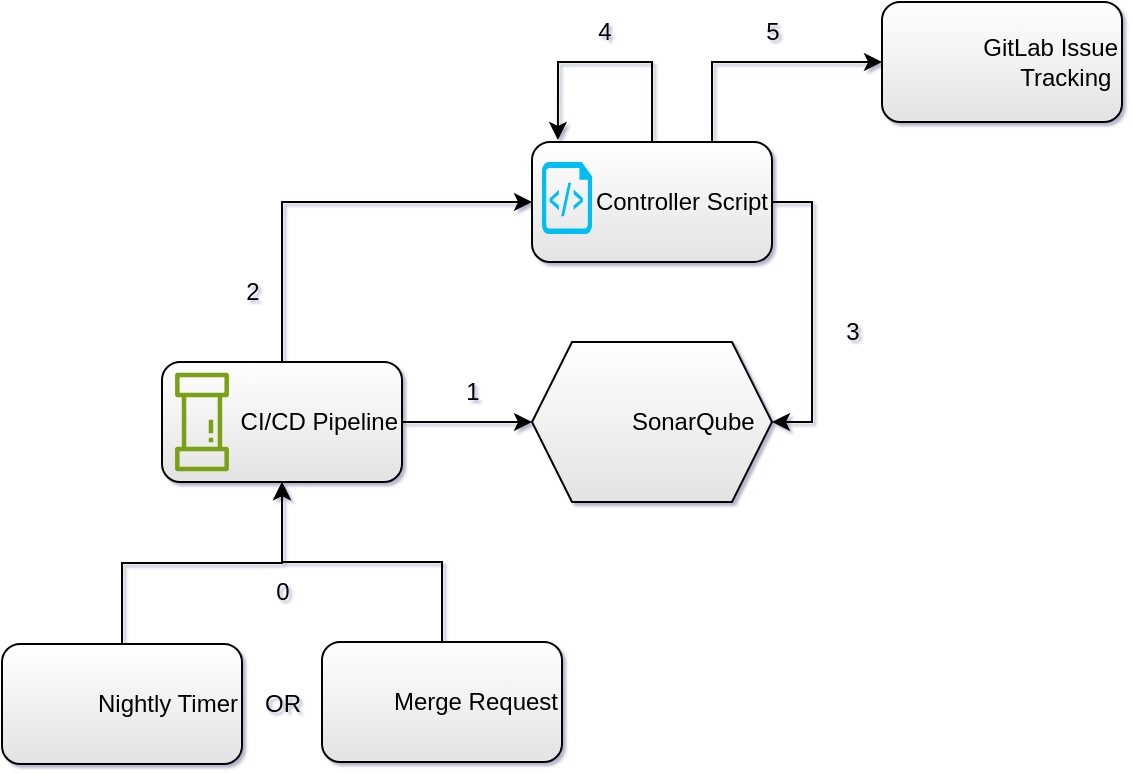 <mxfile version="22.1.5" type="github">
  <diagram name="Page-1" id="WVjAArECR-r44n3g0cuV">
    <mxGraphModel dx="1194" dy="750" grid="1" gridSize="10" guides="1" tooltips="1" connect="1" arrows="1" fold="1" page="1" pageScale="1" pageWidth="850" pageHeight="1100" math="0" shadow="1">
      <root>
        <mxCell id="0" />
        <mxCell id="1" parent="0" />
        <mxCell id="Kcn1vtvd_Udo2UhyRpVJ-1" value="SonarQube&amp;nbsp;&amp;nbsp;" style="shape=hexagon;perimeter=hexagonPerimeter2;whiteSpace=wrap;html=1;fixedSize=1;gradientColor=#E3E3E3;align=right;" parent="1" vertex="1">
          <mxGeometry x="445" y="300" width="120" height="80" as="geometry" />
        </mxCell>
        <mxCell id="UeGdMqbO0Vq9nC3Iv76V-10" style="edgeStyle=orthogonalEdgeStyle;rounded=0;orthogonalLoop=1;jettySize=auto;html=1;entryX=1;entryY=0.5;entryDx=0;entryDy=0;exitX=1;exitY=0.5;exitDx=0;exitDy=0;" edge="1" parent="1" source="Kcn1vtvd_Udo2UhyRpVJ-7" target="Kcn1vtvd_Udo2UhyRpVJ-1">
          <mxGeometry relative="1" as="geometry" />
        </mxCell>
        <mxCell id="UeGdMqbO0Vq9nC3Iv76V-20" style="edgeStyle=orthogonalEdgeStyle;rounded=0;orthogonalLoop=1;jettySize=auto;html=1;entryX=0.108;entryY=-0.017;entryDx=0;entryDy=0;entryPerimeter=0;" edge="1" parent="1" source="Kcn1vtvd_Udo2UhyRpVJ-7" target="Kcn1vtvd_Udo2UhyRpVJ-7">
          <mxGeometry relative="1" as="geometry">
            <mxPoint x="460" y="190" as="targetPoint" />
            <Array as="points">
              <mxPoint x="505" y="160" />
              <mxPoint x="458" y="160" />
            </Array>
          </mxGeometry>
        </mxCell>
        <mxCell id="UeGdMqbO0Vq9nC3Iv76V-22" style="edgeStyle=orthogonalEdgeStyle;rounded=0;orthogonalLoop=1;jettySize=auto;html=1;exitX=0.75;exitY=0;exitDx=0;exitDy=0;entryX=0;entryY=0.5;entryDx=0;entryDy=0;" edge="1" parent="1" source="Kcn1vtvd_Udo2UhyRpVJ-7" target="Kcn1vtvd_Udo2UhyRpVJ-37">
          <mxGeometry relative="1" as="geometry" />
        </mxCell>
        <mxCell id="Kcn1vtvd_Udo2UhyRpVJ-7" value="Controller Script" style="rounded=1;whiteSpace=wrap;html=1;gradientColor=#E3E3E3;align=right;" parent="1" vertex="1">
          <mxGeometry x="445" y="200" width="120" height="60" as="geometry" />
        </mxCell>
        <mxCell id="UeGdMqbO0Vq9nC3Iv76V-7" style="edgeStyle=orthogonalEdgeStyle;rounded=0;orthogonalLoop=1;jettySize=auto;html=1;entryX=0;entryY=0.5;entryDx=0;entryDy=0;" edge="1" parent="1" source="Kcn1vtvd_Udo2UhyRpVJ-11" target="Kcn1vtvd_Udo2UhyRpVJ-1">
          <mxGeometry relative="1" as="geometry" />
        </mxCell>
        <mxCell id="UeGdMqbO0Vq9nC3Iv76V-9" style="edgeStyle=orthogonalEdgeStyle;rounded=0;orthogonalLoop=1;jettySize=auto;html=1;entryX=0;entryY=0.5;entryDx=0;entryDy=0;exitX=0.5;exitY=0;exitDx=0;exitDy=0;" edge="1" parent="1" source="Kcn1vtvd_Udo2UhyRpVJ-11" target="Kcn1vtvd_Udo2UhyRpVJ-7">
          <mxGeometry relative="1" as="geometry" />
        </mxCell>
        <mxCell id="Kcn1vtvd_Udo2UhyRpVJ-11" value="CI/CD Pipeline" style="rounded=1;whiteSpace=wrap;html=1;gradientColor=#E3E3E3;align=right;" parent="1" vertex="1">
          <mxGeometry x="260" y="310" width="120" height="60" as="geometry" />
        </mxCell>
        <mxCell id="Kcn1vtvd_Udo2UhyRpVJ-37" value="GitLab Issue Tracking&amp;nbsp;" style="rounded=1;whiteSpace=wrap;html=1;gradientColor=#E3E3E3;align=right;" parent="1" vertex="1">
          <mxGeometry x="620" y="130" width="120" height="60" as="geometry" />
        </mxCell>
        <mxCell id="UeGdMqbO0Vq9nC3Iv76V-4" style="edgeStyle=orthogonalEdgeStyle;rounded=0;orthogonalLoop=1;jettySize=auto;html=1;entryX=0.5;entryY=1;entryDx=0;entryDy=0;" edge="1" parent="1" source="Kcn1vtvd_Udo2UhyRpVJ-39" target="Kcn1vtvd_Udo2UhyRpVJ-11">
          <mxGeometry relative="1" as="geometry" />
        </mxCell>
        <mxCell id="Kcn1vtvd_Udo2UhyRpVJ-39" value="Nightly Timer" style="rounded=1;whiteSpace=wrap;html=1;gradientColor=#E3E3E3;align=right;" parent="1" vertex="1">
          <mxGeometry x="180" y="451" width="120" height="60" as="geometry" />
        </mxCell>
        <mxCell id="UeGdMqbO0Vq9nC3Iv76V-6" style="edgeStyle=orthogonalEdgeStyle;rounded=0;orthogonalLoop=1;jettySize=auto;html=1;entryX=0.5;entryY=1;entryDx=0;entryDy=0;" edge="1" parent="1" source="Kcn1vtvd_Udo2UhyRpVJ-41" target="Kcn1vtvd_Udo2UhyRpVJ-11">
          <mxGeometry relative="1" as="geometry" />
        </mxCell>
        <mxCell id="Kcn1vtvd_Udo2UhyRpVJ-41" value="Merge Request" style="rounded=1;whiteSpace=wrap;html=1;gradientColor=#E3E3E3;align=right;" parent="1" vertex="1">
          <mxGeometry x="340" y="450" width="120" height="60" as="geometry" />
        </mxCell>
        <mxCell id="1Vy3NjkEHELPdbjlYAzo-3" value="0" style="text;html=1;align=center;verticalAlign=middle;resizable=0;points=[];autosize=1;strokeColor=none;fillColor=none;" parent="1" vertex="1">
          <mxGeometry x="305" y="410" width="30" height="30" as="geometry" />
        </mxCell>
        <mxCell id="1Vy3NjkEHELPdbjlYAzo-4" value="2" style="text;html=1;align=center;verticalAlign=middle;resizable=0;points=[];autosize=1;strokeColor=none;fillColor=none;" parent="1" vertex="1">
          <mxGeometry x="290" y="260" width="30" height="30" as="geometry" />
        </mxCell>
        <mxCell id="1Vy3NjkEHELPdbjlYAzo-6" value="1" style="text;html=1;align=center;verticalAlign=middle;resizable=0;points=[];autosize=1;strokeColor=none;fillColor=none;" parent="1" vertex="1">
          <mxGeometry x="400" y="310" width="30" height="30" as="geometry" />
        </mxCell>
        <mxCell id="1Vy3NjkEHELPdbjlYAzo-7" value="3" style="text;html=1;align=center;verticalAlign=middle;resizable=0;points=[];autosize=1;strokeColor=none;fillColor=none;" parent="1" vertex="1">
          <mxGeometry x="590" y="280" width="30" height="30" as="geometry" />
        </mxCell>
        <mxCell id="1Vy3NjkEHELPdbjlYAzo-8" value="4" style="text;html=1;align=center;verticalAlign=middle;resizable=0;points=[];autosize=1;strokeColor=none;fillColor=none;" parent="1" vertex="1">
          <mxGeometry x="466" y="130" width="30" height="30" as="geometry" />
        </mxCell>
        <mxCell id="1Vy3NjkEHELPdbjlYAzo-9" value="5" style="text;html=1;align=center;verticalAlign=middle;resizable=0;points=[];autosize=1;strokeColor=none;fillColor=none;" parent="1" vertex="1">
          <mxGeometry x="550" y="130" width="30" height="30" as="geometry" />
        </mxCell>
        <mxCell id="UeGdMqbO0Vq9nC3Iv76V-1" value="" style="shape=image;html=1;verticalAlign=top;verticalLabelPosition=bottom;labelBackgroundColor=#ffffff;imageAspect=0;aspect=fixed;image=https://cdn0.iconfinder.com/data/icons/google-material-design-3-0/48/ic_call_merge_48px-128.png" vertex="1" parent="1">
          <mxGeometry x="342" y="463" width="38" height="38" as="geometry" />
        </mxCell>
        <mxCell id="UeGdMqbO0Vq9nC3Iv76V-2" value="" style="shape=image;html=1;verticalAlign=top;verticalLabelPosition=bottom;labelBackgroundColor=#ffffff;imageAspect=0;aspect=fixed;image=https://cdn1.iconfinder.com/data/icons/icons-for-a-site-1/64/advantage_speed-128.png" vertex="1" parent="1">
          <mxGeometry x="185" y="461" width="40" height="40" as="geometry" />
        </mxCell>
        <mxCell id="UeGdMqbO0Vq9nC3Iv76V-3" value="OR" style="text;html=1;align=center;verticalAlign=middle;resizable=0;points=[];autosize=1;strokeColor=none;fillColor=none;" vertex="1" parent="1">
          <mxGeometry x="300" y="466" width="40" height="30" as="geometry" />
        </mxCell>
        <mxCell id="UeGdMqbO0Vq9nC3Iv76V-8" value="" style="sketch=0;outlineConnect=0;fontColor=#232F3E;gradientColor=none;fillColor=#7AA116;strokeColor=none;dashed=0;verticalLabelPosition=bottom;verticalAlign=top;align=center;html=1;fontSize=12;fontStyle=0;aspect=fixed;pointerEvents=1;shape=mxgraph.aws4.iot_analytics_pipeline;rotation=90;" vertex="1" parent="1">
          <mxGeometry x="255" y="326.54" width="50" height="26.92" as="geometry" />
        </mxCell>
        <mxCell id="UeGdMqbO0Vq9nC3Iv76V-17" value="" style="shape=image;verticalLabelPosition=bottom;labelBackgroundColor=default;verticalAlign=top;aspect=fixed;imageAspect=0;image=https://user-images.githubusercontent.com/15386828/118396592-e331c880-b658-11eb-8fdc-7426520c691f.png;" vertex="1" parent="1">
          <mxGeometry x="455" y="319.5" width="41" height="41" as="geometry" />
        </mxCell>
        <mxCell id="UeGdMqbO0Vq9nC3Iv76V-18" value="" style="verticalLabelPosition=bottom;html=1;verticalAlign=top;align=center;strokeColor=none;fillColor=#00BEF2;shape=mxgraph.azure.script_file;pointerEvents=1;" vertex="1" parent="1">
          <mxGeometry x="450" y="210" width="25" height="36" as="geometry" />
        </mxCell>
        <mxCell id="UeGdMqbO0Vq9nC3Iv76V-21" value="" style="shape=image;html=1;verticalAlign=top;verticalLabelPosition=bottom;labelBackgroundColor=#ffffff;imageAspect=0;aspect=fixed;image=https://cdn4.iconfinder.com/data/icons/socialcones/508/Gitlab-128.png" vertex="1" parent="1">
          <mxGeometry x="624" y="136" width="46" height="46" as="geometry" />
        </mxCell>
      </root>
    </mxGraphModel>
  </diagram>
</mxfile>
